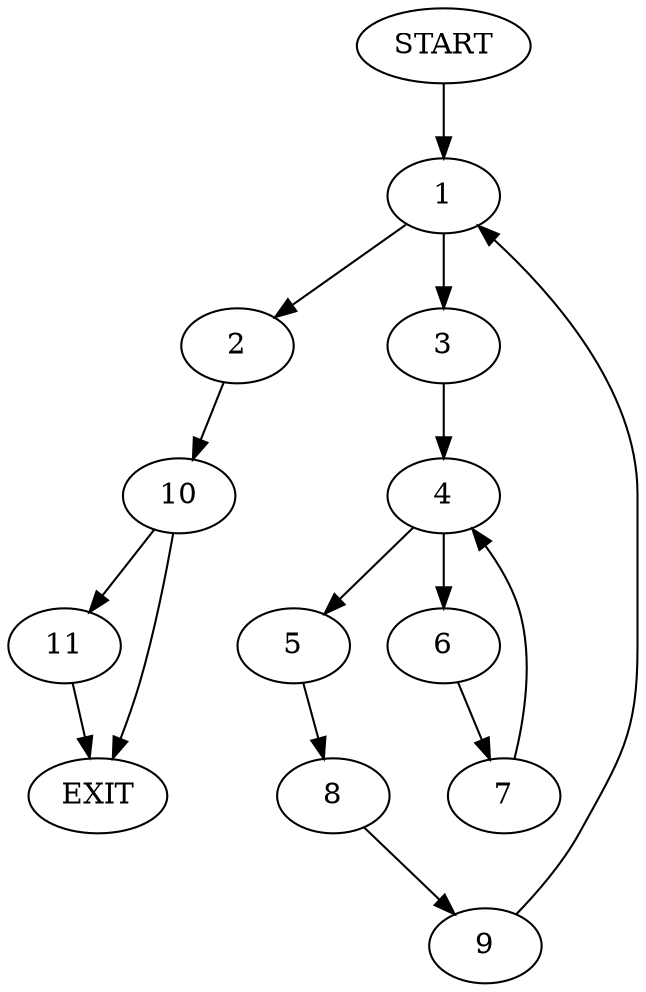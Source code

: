 digraph { 
0 [label="START"];
1;
2;
3;
4;
5;
6;
7;
8;
9;
10;
11;
12[label="EXIT"];
0 -> 1;
1 -> 3;
1 -> 2;
2 -> 10;
3 -> 4;
4 -> 6;
4 -> 5;
5 -> 8;
6 -> 7;
7 -> 4;
8 -> 9;
9 -> 1;
10 -> 11;
10 -> 12;
11 -> 12;
}